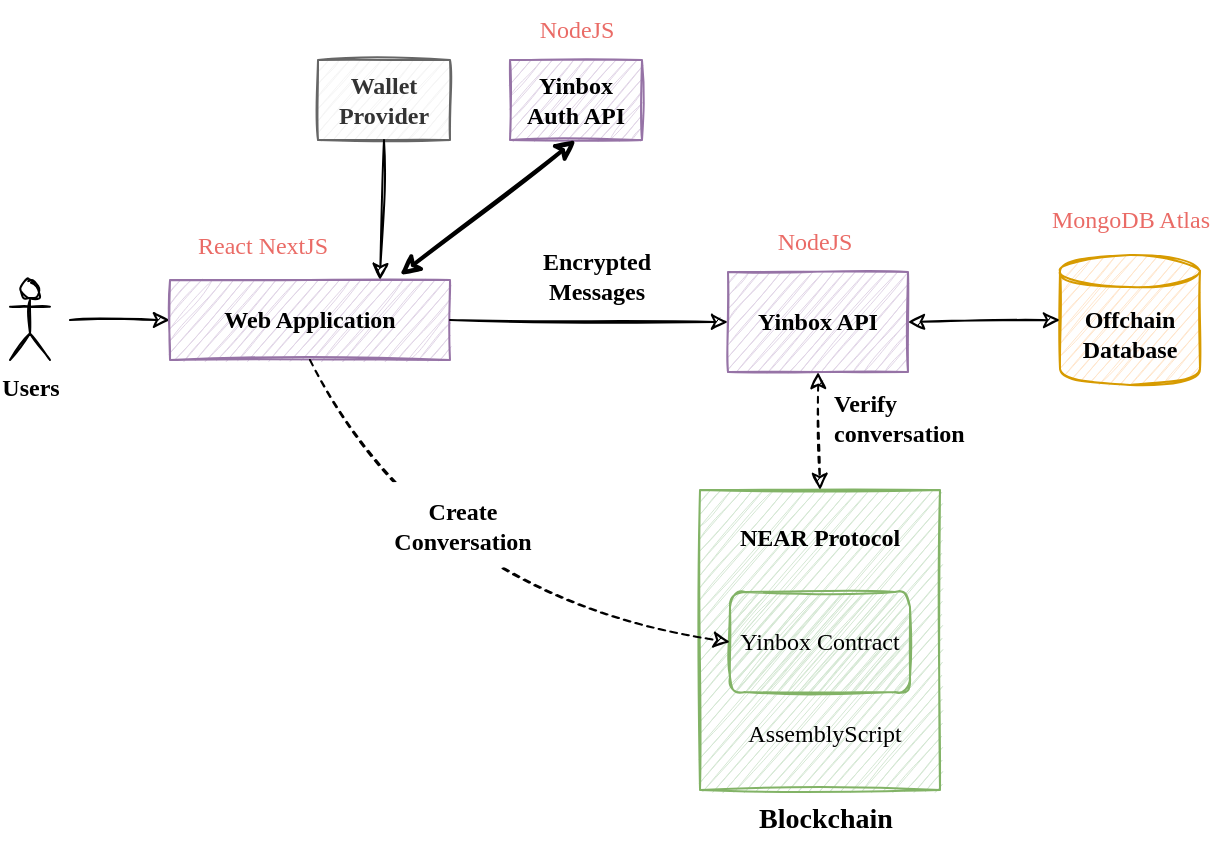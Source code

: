 <mxfile version="20.5.3" type="device"><diagram id="epOP3TGJAgzoHS26kM29" name="Page-1"><mxGraphModel dx="946" dy="508" grid="1" gridSize="10" guides="1" tooltips="1" connect="1" arrows="1" fold="1" page="1" pageScale="1" pageWidth="827" pageHeight="1169" math="0" shadow="0"><root><mxCell id="0"/><mxCell id="1" parent="0"/><mxCell id="za-qhukRjbzs0haiP2gE-1" value="Users" style="shape=umlActor;verticalLabelPosition=bottom;verticalAlign=top;html=1;outlineConnect=0;sketch=1;fontFamily=Comic Sans MS;fontStyle=1" parent="1" vertex="1"><mxGeometry x="80" y="220" width="20" height="40" as="geometry"/></mxCell><mxCell id="za-qhukRjbzs0haiP2gE-9" value="" style="endArrow=classic;html=1;rounded=0;entryX=0;entryY=0.5;entryDx=0;entryDy=0;sketch=1;" parent="1" target="za-qhukRjbzs0haiP2gE-13" edge="1"><mxGeometry width="50" height="50" relative="1" as="geometry"><mxPoint x="110" y="240" as="sourcePoint"/><mxPoint x="300" y="160" as="targetPoint"/></mxGeometry></mxCell><mxCell id="za-qhukRjbzs0haiP2gE-13" value="Web Application" style="rounded=0;whiteSpace=wrap;html=1;sketch=1;fontFamily=Comic Sans MS;fontStyle=1;fillColor=#e1d5e7;strokeColor=#9673a6;" parent="1" vertex="1"><mxGeometry x="160" y="220" width="140" height="40" as="geometry"/></mxCell><mxCell id="za-qhukRjbzs0haiP2gE-23" value="Yinbox API" style="rounded=0;whiteSpace=wrap;html=1;sketch=1;fontFamily=Comic Sans MS;fontStyle=1;fillColor=#e1d5e7;strokeColor=#9673a6;" parent="1" vertex="1"><mxGeometry x="439" y="216" width="90" height="50" as="geometry"/></mxCell><mxCell id="za-qhukRjbzs0haiP2gE-26" value="Offchain Database" style="shape=cylinder3;whiteSpace=wrap;html=1;boundedLbl=1;backgroundOutline=1;size=8;fontStyle=1;fontFamily=Comic Sans MS;sketch=1;fillColor=#ffe6cc;strokeColor=#d79b00;" parent="1" vertex="1"><mxGeometry x="605" y="207.5" width="70" height="65" as="geometry"/></mxCell><mxCell id="za-qhukRjbzs0haiP2gE-27" value="&lt;font color=&quot;#ea6b66&quot;&gt;MongoDB Atlas&lt;/font&gt;" style="text;html=1;strokeColor=none;fillColor=none;align=center;verticalAlign=middle;whiteSpace=wrap;rounded=0;sketch=1;fontFamily=Comic Sans MS;" parent="1" vertex="1"><mxGeometry x="592.5" y="175" width="95" height="30" as="geometry"/></mxCell><mxCell id="za-qhukRjbzs0haiP2gE-28" value="&lt;font color=&quot;#ea6b66&quot;&gt;React NextJS&lt;/font&gt;" style="text;html=1;strokeColor=none;fillColor=none;align=center;verticalAlign=middle;whiteSpace=wrap;rounded=0;sketch=1;fontFamily=Comic Sans MS;" parent="1" vertex="1"><mxGeometry x="158.5" y="188" width="95" height="30" as="geometry"/></mxCell><mxCell id="za-qhukRjbzs0haiP2gE-30" value="" style="endArrow=classic;html=1;rounded=0;exitX=1;exitY=0.5;exitDx=0;exitDy=0;entryX=0;entryY=0.5;entryDx=0;entryDy=0;sketch=1;" parent="1" source="za-qhukRjbzs0haiP2gE-13" target="za-qhukRjbzs0haiP2gE-23" edge="1"><mxGeometry width="50" height="50" relative="1" as="geometry"><mxPoint x="210" y="170" as="sourcePoint"/><mxPoint x="310" y="170" as="targetPoint"/></mxGeometry></mxCell><mxCell id="za-qhukRjbzs0haiP2gE-33" value="Blockchain" style="text;html=1;strokeColor=none;fillColor=none;align=center;verticalAlign=middle;whiteSpace=wrap;rounded=0;sketch=1;fontFamily=Comic Sans MS;fontStyle=1;fontSize=14;" parent="1" vertex="1"><mxGeometry x="422.5" y="475" width="130" height="30" as="geometry"/></mxCell><mxCell id="za-qhukRjbzs0haiP2gE-34" value="" style="endArrow=classic;startArrow=classic;html=1;rounded=0;fontFamily=Comic Sans MS;entryX=0;entryY=0.5;entryDx=0;entryDy=0;entryPerimeter=0;exitX=1;exitY=0.5;exitDx=0;exitDy=0;sketch=1;" parent="1" source="za-qhukRjbzs0haiP2gE-23" target="za-qhukRjbzs0haiP2gE-26" edge="1"><mxGeometry width="50" height="50" relative="1" as="geometry"><mxPoint x="350" y="380" as="sourcePoint"/><mxPoint x="400" y="330" as="targetPoint"/></mxGeometry></mxCell><mxCell id="za-qhukRjbzs0haiP2gE-38" value="" style="rounded=0;whiteSpace=wrap;html=1;sketch=1;fontFamily=Comic Sans MS;fillColor=#d5e8d4;strokeColor=#82b366;" parent="1" vertex="1"><mxGeometry x="425" y="325" width="120" height="150" as="geometry"/></mxCell><mxCell id="za-qhukRjbzs0haiP2gE-24" value="Yinbox Contract" style="rounded=1;whiteSpace=wrap;html=1;sketch=1;fontFamily=Comic Sans MS;fillColor=#d5e8d4;strokeColor=#82b366;" parent="1" vertex="1"><mxGeometry x="440" y="376" width="90" height="50" as="geometry"/></mxCell><mxCell id="za-qhukRjbzs0haiP2gE-37" value="NEAR Protocol" style="text;html=1;strokeColor=none;fillColor=none;align=center;verticalAlign=middle;whiteSpace=wrap;rounded=0;sketch=1;fontFamily=Comic Sans MS;fontStyle=1" parent="1" vertex="1"><mxGeometry x="435" y="334" width="100" height="30" as="geometry"/></mxCell><mxCell id="za-qhukRjbzs0haiP2gE-52" value="" style="endArrow=classic;startArrow=classic;html=1;rounded=0;fontFamily=Comic Sans MS;sketch=1;fontStyle=1;strokeWidth=1;dashed=1;entryX=0.5;entryY=0;entryDx=0;entryDy=0;exitX=0.5;exitY=1;exitDx=0;exitDy=0;" parent="1" source="za-qhukRjbzs0haiP2gE-23" target="za-qhukRjbzs0haiP2gE-38" edge="1"><mxGeometry width="50" height="50" relative="1" as="geometry"><mxPoint x="274.5" y="263" as="sourcePoint"/><mxPoint x="280" y="310" as="targetPoint"/></mxGeometry></mxCell><mxCell id="za-qhukRjbzs0haiP2gE-59" value="" style="endArrow=classic;sketch=1;curved=1;entryX=0;entryY=0.5;entryDx=0;entryDy=0;dashed=1;exitX=0.5;exitY=1;exitDx=0;exitDy=0;html=1;" parent="1" source="za-qhukRjbzs0haiP2gE-13" target="za-qhukRjbzs0haiP2gE-24" edge="1"><mxGeometry width="50" height="50" relative="1" as="geometry"><mxPoint x="130" y="380" as="sourcePoint"/><mxPoint x="203" y="507.5" as="targetPoint"/><Array as="points"><mxPoint x="290" y="380"/></Array></mxGeometry></mxCell><mxCell id="za-qhukRjbzs0haiP2gE-64" value="&lt;font color=&quot;#ea6b66&quot;&gt;NodeJS&lt;/font&gt;" style="text;html=1;strokeColor=none;fillColor=none;align=center;verticalAlign=middle;whiteSpace=wrap;rounded=0;sketch=1;fontFamily=Comic Sans MS;" parent="1" vertex="1"><mxGeometry x="455" y="186" width="55" height="30" as="geometry"/></mxCell><mxCell id="omzTUd1SKuqaBMbVSbYZ-3" value="Yinbox Auth API" style="rounded=0;whiteSpace=wrap;html=1;sketch=1;fontFamily=Comic Sans MS;fontStyle=1;fillColor=#e1d5e7;strokeColor=#9673a6;" parent="1" vertex="1"><mxGeometry x="330" y="110" width="66" height="40" as="geometry"/></mxCell><mxCell id="omzTUd1SKuqaBMbVSbYZ-4" value="Wallet Provider" style="rounded=0;whiteSpace=wrap;html=1;sketch=1;fontFamily=Comic Sans MS;fontStyle=1;fillColor=#f5f5f5;strokeColor=#666666;fontColor=#333333;" parent="1" vertex="1"><mxGeometry x="234" y="110" width="66" height="40" as="geometry"/></mxCell><mxCell id="omzTUd1SKuqaBMbVSbYZ-5" value="" style="endArrow=classic;html=1;rounded=0;exitX=0.5;exitY=1;exitDx=0;exitDy=0;sketch=1;entryX=0.75;entryY=0;entryDx=0;entryDy=0;" parent="1" source="omzTUd1SKuqaBMbVSbYZ-4" target="za-qhukRjbzs0haiP2gE-13" edge="1"><mxGeometry width="50" height="50" relative="1" as="geometry"><mxPoint x="310" y="250" as="sourcePoint"/><mxPoint x="300" y="190" as="targetPoint"/></mxGeometry></mxCell><mxCell id="omzTUd1SKuqaBMbVSbYZ-6" value="" style="endArrow=classic;startArrow=classic;html=1;rounded=0;fontFamily=Comic Sans MS;sketch=1;fontStyle=1;strokeWidth=2;entryX=0.821;entryY=-0.062;entryDx=0;entryDy=0;entryPerimeter=0;exitX=0.5;exitY=1;exitDx=0;exitDy=0;" parent="1" source="omzTUd1SKuqaBMbVSbYZ-3" target="za-qhukRjbzs0haiP2gE-13" edge="1"><mxGeometry width="50" height="50" relative="1" as="geometry"><mxPoint x="370" y="105" as="sourcePoint"/><mxPoint x="370.5" y="195" as="targetPoint"/></mxGeometry></mxCell><mxCell id="za-qhukRjbzs0haiP2gE-55" value="Create Conversation" style="text;html=1;align=center;verticalAlign=middle;whiteSpace=wrap;rounded=0;sketch=1;fontFamily=Comic Sans MS;labelBackgroundColor=default;fontStyle=1;fillColor=default;" parent="1" vertex="1"><mxGeometry x="260" y="320" width="93" height="45" as="geometry"/></mxCell><mxCell id="omzTUd1SKuqaBMbVSbYZ-12" value="Encrypted Messages" style="text;html=1;align=center;verticalAlign=middle;whiteSpace=wrap;rounded=0;sketch=1;fontFamily=Comic Sans MS;labelBackgroundColor=default;fontStyle=1;fillColor=default;" parent="1" vertex="1"><mxGeometry x="327" y="200" width="93" height="35" as="geometry"/></mxCell><mxCell id="omzTUd1SKuqaBMbVSbYZ-13" value="AssemblyScript" style="text;html=1;strokeColor=none;fillColor=none;align=center;verticalAlign=middle;whiteSpace=wrap;rounded=0;sketch=1;fontFamily=Comic Sans MS;" parent="1" vertex="1"><mxGeometry x="440" y="432" width="95" height="30" as="geometry"/></mxCell><mxCell id="omzTUd1SKuqaBMbVSbYZ-14" value="Verify conversation" style="text;html=1;align=left;verticalAlign=middle;whiteSpace=wrap;rounded=0;sketch=1;fontFamily=Comic Sans MS;labelBackgroundColor=default;fontStyle=1;fillColor=default;" parent="1" vertex="1"><mxGeometry x="490" y="266" width="93" height="45" as="geometry"/></mxCell><mxCell id="pz9xw4l2Uh5S2zTCpO1f-2" value="&lt;font color=&quot;#ea6b66&quot;&gt;NodeJS&lt;/font&gt;" style="text;html=1;strokeColor=none;fillColor=none;align=center;verticalAlign=middle;whiteSpace=wrap;rounded=0;sketch=1;fontFamily=Comic Sans MS;" vertex="1" parent="1"><mxGeometry x="335.5" y="80" width="55" height="30" as="geometry"/></mxCell></root></mxGraphModel></diagram></mxfile>